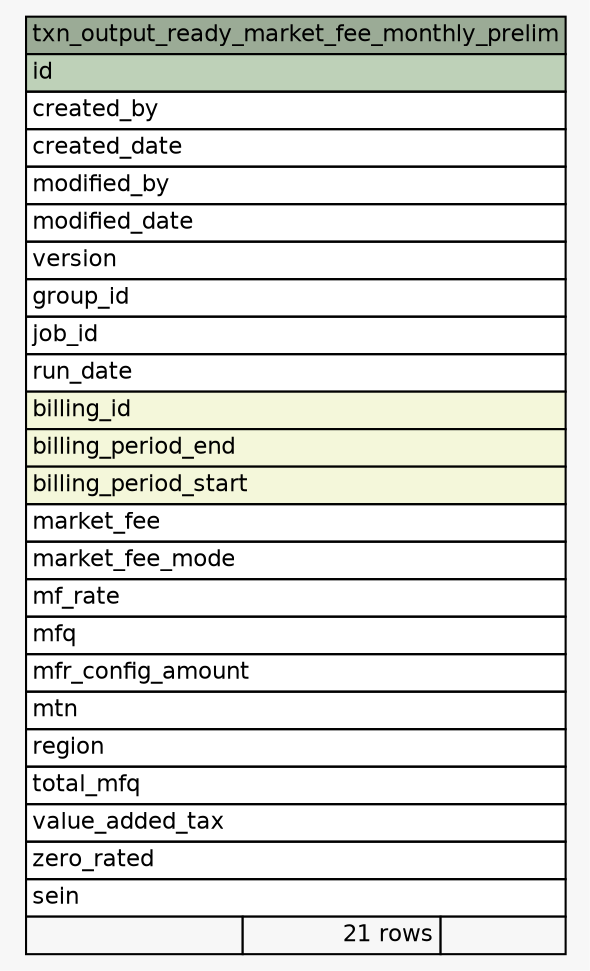 // dot 2.36.0 on Mac OS X 10.12.6
// SchemaSpy rev 590
digraph "txn_output_ready_market_fee_monthly_prelim" {
  graph [
    rankdir="RL"
    bgcolor="#f7f7f7"
    nodesep="0.18"
    ranksep="0.46"
    fontname="Helvetica"
    fontsize="11"
  ];
  node [
    fontname="Helvetica"
    fontsize="11"
    shape="plaintext"
  ];
  edge [
    arrowsize="0.8"
  ];
  "txn_output_ready_market_fee_monthly_prelim" [
    label=<
    <TABLE BORDER="0" CELLBORDER="1" CELLSPACING="0" BGCOLOR="#ffffff">
      <TR><TD COLSPAN="3" BGCOLOR="#9bab96" ALIGN="CENTER">txn_output_ready_market_fee_monthly_prelim</TD></TR>
      <TR><TD PORT="id" COLSPAN="3" BGCOLOR="#bed1b8" ALIGN="LEFT">id</TD></TR>
      <TR><TD PORT="created_by" COLSPAN="3" ALIGN="LEFT">created_by</TD></TR>
      <TR><TD PORT="created_date" COLSPAN="3" ALIGN="LEFT">created_date</TD></TR>
      <TR><TD PORT="modified_by" COLSPAN="3" ALIGN="LEFT">modified_by</TD></TR>
      <TR><TD PORT="modified_date" COLSPAN="3" ALIGN="LEFT">modified_date</TD></TR>
      <TR><TD PORT="version" COLSPAN="3" ALIGN="LEFT">version</TD></TR>
      <TR><TD PORT="group_id" COLSPAN="3" ALIGN="LEFT">group_id</TD></TR>
      <TR><TD PORT="job_id" COLSPAN="3" ALIGN="LEFT">job_id</TD></TR>
      <TR><TD PORT="run_date" COLSPAN="3" ALIGN="LEFT">run_date</TD></TR>
      <TR><TD PORT="billing_id" COLSPAN="3" BGCOLOR="#f4f7da" ALIGN="LEFT">billing_id</TD></TR>
      <TR><TD PORT="billing_period_end" COLSPAN="3" BGCOLOR="#f4f7da" ALIGN="LEFT">billing_period_end</TD></TR>
      <TR><TD PORT="billing_period_start" COLSPAN="3" BGCOLOR="#f4f7da" ALIGN="LEFT">billing_period_start</TD></TR>
      <TR><TD PORT="market_fee" COLSPAN="3" ALIGN="LEFT">market_fee</TD></TR>
      <TR><TD PORT="market_fee_mode" COLSPAN="3" ALIGN="LEFT">market_fee_mode</TD></TR>
      <TR><TD PORT="mf_rate" COLSPAN="3" ALIGN="LEFT">mf_rate</TD></TR>
      <TR><TD PORT="mfq" COLSPAN="3" ALIGN="LEFT">mfq</TD></TR>
      <TR><TD PORT="mfr_config_amount" COLSPAN="3" ALIGN="LEFT">mfr_config_amount</TD></TR>
      <TR><TD PORT="mtn" COLSPAN="3" ALIGN="LEFT">mtn</TD></TR>
      <TR><TD PORT="region" COLSPAN="3" ALIGN="LEFT">region</TD></TR>
      <TR><TD PORT="total_mfq" COLSPAN="3" ALIGN="LEFT">total_mfq</TD></TR>
      <TR><TD PORT="value_added_tax" COLSPAN="3" ALIGN="LEFT">value_added_tax</TD></TR>
      <TR><TD PORT="zero_rated" COLSPAN="3" ALIGN="LEFT">zero_rated</TD></TR>
      <TR><TD PORT="sein" COLSPAN="3" ALIGN="LEFT">sein</TD></TR>
      <TR><TD ALIGN="LEFT" BGCOLOR="#f7f7f7">  </TD><TD ALIGN="RIGHT" BGCOLOR="#f7f7f7">21 rows</TD><TD ALIGN="RIGHT" BGCOLOR="#f7f7f7">  </TD></TR>
    </TABLE>>
    URL="tables/txn_output_ready_market_fee_monthly_prelim.html"
    tooltip="txn_output_ready_market_fee_monthly_prelim"
  ];
}
